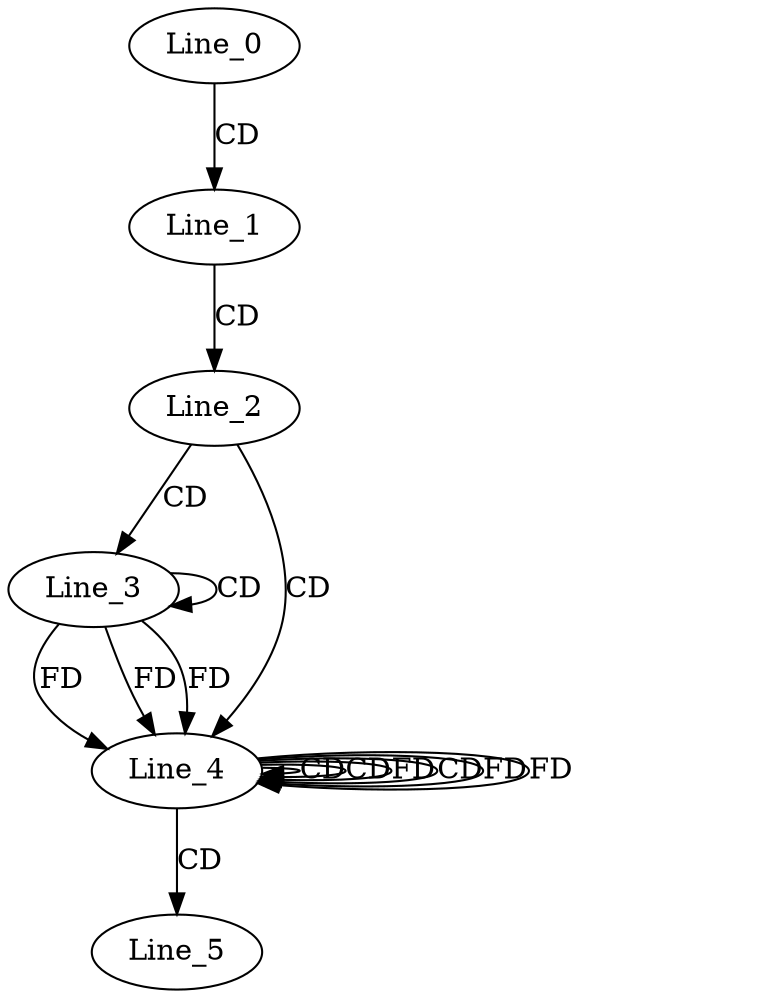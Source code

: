 digraph G {
  Line_0;
  Line_1;
  Line_2;
  Line_3;
  Line_3;
  Line_4;
  Line_4;
  Line_4;
  Line_5;
  Line_0 -> Line_1 [ label="CD" ];
  Line_1 -> Line_2 [ label="CD" ];
  Line_2 -> Line_3 [ label="CD" ];
  Line_3 -> Line_3 [ label="CD" ];
  Line_2 -> Line_4 [ label="CD" ];
  Line_4 -> Line_4 [ label="CD" ];
  Line_3 -> Line_4 [ label="FD" ];
  Line_4 -> Line_4 [ label="CD" ];
  Line_4 -> Line_4 [ label="FD" ];
  Line_3 -> Line_4 [ label="FD" ];
  Line_4 -> Line_4 [ label="CD" ];
  Line_4 -> Line_4 [ label="FD" ];
  Line_3 -> Line_4 [ label="FD" ];
  Line_4 -> Line_5 [ label="CD" ];
  Line_4 -> Line_4 [ label="FD" ];
}
